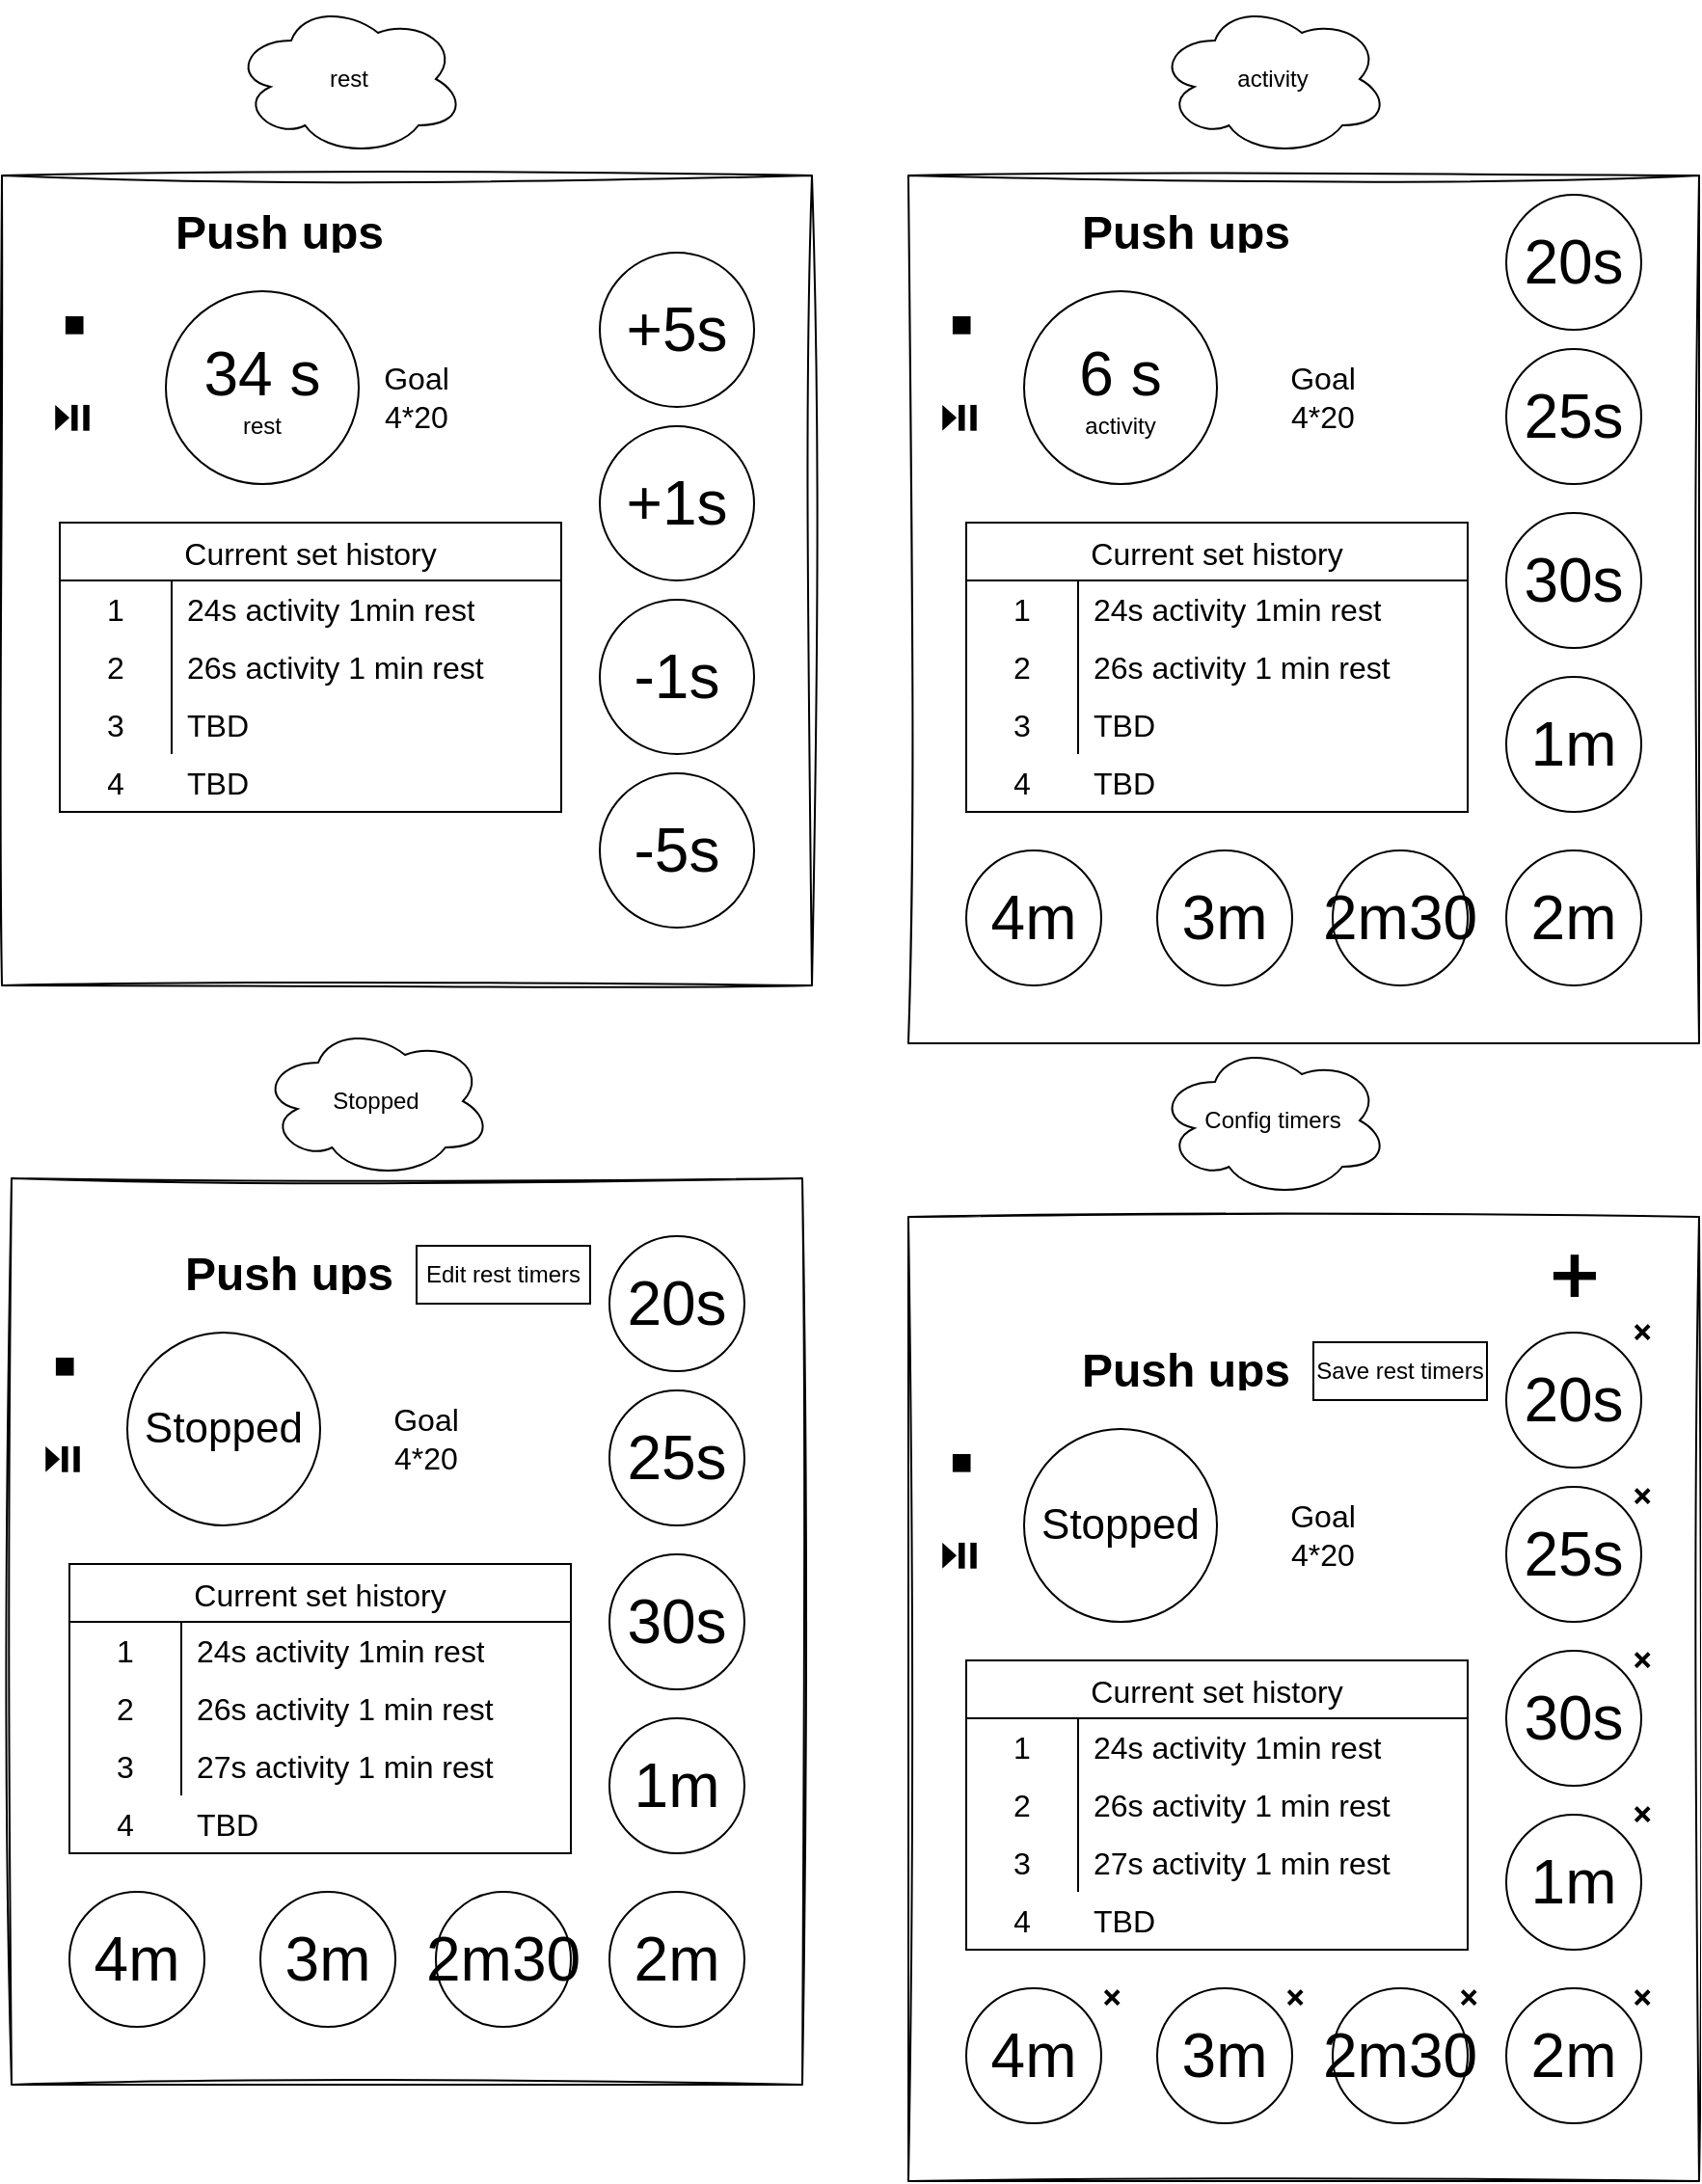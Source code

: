 <mxfile version="23.0.2" type="github">
  <diagram name="Page-1" id="wq49nhDa5_YjDVjvvV-n">
    <mxGraphModel dx="1242" dy="1938" grid="1" gridSize="10" guides="1" tooltips="1" connect="1" arrows="1" fold="1" page="1" pageScale="1" pageWidth="827" pageHeight="1169" math="0" shadow="0">
      <root>
        <mxCell id="0" />
        <mxCell id="1" parent="0" />
        <mxCell id="iMvvl42DYb7aPQo52aot-22" value="" style="rounded=0;whiteSpace=wrap;html=1;glass=0;shadow=0;sketch=1;curveFitting=1;jiggle=2;" parent="1" vertex="1">
          <mxGeometry x="10" y="30" width="420" height="420" as="geometry" />
        </mxCell>
        <mxCell id="iMvvl42DYb7aPQo52aot-1" value="&lt;font&gt;&lt;font size=&quot;6&quot;&gt;34 s&lt;/font&gt;&lt;br&gt;&lt;font style=&quot;font-size: 12px;&quot;&gt;rest&lt;/font&gt;&lt;br&gt;&lt;/font&gt;" style="ellipse;whiteSpace=wrap;html=1;aspect=fixed;" parent="1" vertex="1">
          <mxGeometry x="95" y="90" width="100" height="100" as="geometry" />
        </mxCell>
        <object label="Current set history" test="fdsfsdff" blblbl="fdsf" id="iMvvl42DYb7aPQo52aot-2">
          <mxCell style="shape=table;startSize=30;container=1;collapsible=0;childLayout=tableLayout;fixedRows=1;rowLines=0;fontStyle=0;strokeColor=default;fontSize=16;" parent="1" vertex="1">
            <mxGeometry x="40" y="210" width="260" height="150" as="geometry" />
          </mxCell>
        </object>
        <mxCell id="iMvvl42DYb7aPQo52aot-3" value="" style="shape=tableRow;horizontal=0;startSize=0;swimlaneHead=0;swimlaneBody=0;top=0;left=0;bottom=0;right=0;collapsible=0;dropTarget=0;fillColor=none;points=[[0,0.5],[1,0.5]];portConstraint=eastwest;strokeColor=inherit;fontSize=16;" parent="iMvvl42DYb7aPQo52aot-2" vertex="1">
          <mxGeometry y="30" width="260" height="30" as="geometry" />
        </mxCell>
        <mxCell id="iMvvl42DYb7aPQo52aot-4" value="1" style="shape=partialRectangle;html=1;whiteSpace=wrap;connectable=0;fillColor=none;top=0;left=0;bottom=0;right=0;overflow=hidden;pointerEvents=1;strokeColor=inherit;fontSize=16;" parent="iMvvl42DYb7aPQo52aot-3" vertex="1">
          <mxGeometry width="58" height="30" as="geometry">
            <mxRectangle width="58" height="30" as="alternateBounds" />
          </mxGeometry>
        </mxCell>
        <mxCell id="iMvvl42DYb7aPQo52aot-5" value="24s activity 1min rest" style="shape=partialRectangle;html=1;whiteSpace=wrap;connectable=0;fillColor=none;top=0;left=0;bottom=0;right=0;align=left;spacingLeft=6;overflow=hidden;strokeColor=inherit;fontSize=16;" parent="iMvvl42DYb7aPQo52aot-3" vertex="1">
          <mxGeometry x="58" width="202" height="30" as="geometry">
            <mxRectangle width="202" height="30" as="alternateBounds" />
          </mxGeometry>
        </mxCell>
        <mxCell id="iMvvl42DYb7aPQo52aot-6" value="" style="shape=tableRow;horizontal=0;startSize=0;swimlaneHead=0;swimlaneBody=0;top=0;left=0;bottom=0;right=0;collapsible=0;dropTarget=0;fillColor=none;points=[[0,0.5],[1,0.5]];portConstraint=eastwest;strokeColor=inherit;fontSize=16;" parent="iMvvl42DYb7aPQo52aot-2" vertex="1">
          <mxGeometry y="60" width="260" height="30" as="geometry" />
        </mxCell>
        <mxCell id="iMvvl42DYb7aPQo52aot-7" value="2" style="shape=partialRectangle;html=1;whiteSpace=wrap;connectable=0;fillColor=none;top=0;left=0;bottom=0;right=0;overflow=hidden;strokeColor=inherit;fontSize=16;" parent="iMvvl42DYb7aPQo52aot-6" vertex="1">
          <mxGeometry width="58" height="30" as="geometry">
            <mxRectangle width="58" height="30" as="alternateBounds" />
          </mxGeometry>
        </mxCell>
        <mxCell id="iMvvl42DYb7aPQo52aot-8" value="26s activity 1 min rest" style="shape=partialRectangle;html=1;whiteSpace=wrap;connectable=0;fillColor=none;top=0;left=0;bottom=0;right=0;align=left;spacingLeft=6;overflow=hidden;strokeColor=inherit;fontSize=16;" parent="iMvvl42DYb7aPQo52aot-6" vertex="1">
          <mxGeometry x="58" width="202" height="30" as="geometry">
            <mxRectangle width="202" height="30" as="alternateBounds" />
          </mxGeometry>
        </mxCell>
        <mxCell id="iMvvl42DYb7aPQo52aot-9" value="" style="shape=tableRow;horizontal=0;startSize=0;swimlaneHead=0;swimlaneBody=0;top=0;left=0;bottom=0;right=0;collapsible=0;dropTarget=0;fillColor=none;points=[[0,0.5],[1,0.5]];portConstraint=eastwest;strokeColor=inherit;fontSize=16;" parent="iMvvl42DYb7aPQo52aot-2" vertex="1">
          <mxGeometry y="90" width="260" height="30" as="geometry" />
        </mxCell>
        <mxCell id="iMvvl42DYb7aPQo52aot-10" value="3" style="shape=partialRectangle;html=1;whiteSpace=wrap;connectable=0;fillColor=none;top=0;left=0;bottom=0;right=0;overflow=hidden;strokeColor=inherit;fontSize=16;" parent="iMvvl42DYb7aPQo52aot-9" vertex="1">
          <mxGeometry width="58" height="30" as="geometry">
            <mxRectangle width="58" height="30" as="alternateBounds" />
          </mxGeometry>
        </mxCell>
        <mxCell id="iMvvl42DYb7aPQo52aot-11" value="TBD" style="shape=partialRectangle;html=1;whiteSpace=wrap;connectable=0;fillColor=none;top=0;left=0;bottom=0;right=0;align=left;spacingLeft=6;overflow=hidden;strokeColor=inherit;fontSize=16;" parent="iMvvl42DYb7aPQo52aot-9" vertex="1">
          <mxGeometry x="58" width="202" height="30" as="geometry">
            <mxRectangle width="202" height="30" as="alternateBounds" />
          </mxGeometry>
        </mxCell>
        <mxCell id="iMvvl42DYb7aPQo52aot-12" value="&lt;h1&gt;Push ups&lt;/h1&gt;" style="text;html=1;strokeColor=none;fillColor=none;spacing=5;spacingTop=-20;whiteSpace=wrap;overflow=hidden;rounded=0;" parent="1" vertex="1">
          <mxGeometry x="95" y="40" width="130" height="30" as="geometry" />
        </mxCell>
        <mxCell id="iMvvl42DYb7aPQo52aot-13" value="Goal&lt;br style=&quot;font-size: 16px;&quot;&gt;4*20" style="text;html=1;strokeColor=none;fillColor=none;align=center;verticalAlign=middle;whiteSpace=wrap;rounded=0;fontSize=16;" parent="1" vertex="1">
          <mxGeometry x="180" y="120" width="90" height="50" as="geometry" />
        </mxCell>
        <mxCell id="iMvvl42DYb7aPQo52aot-14" value="4" style="shape=partialRectangle;html=1;whiteSpace=wrap;connectable=0;fillColor=none;top=0;left=0;bottom=0;right=0;overflow=hidden;strokeColor=inherit;fontSize=16;" parent="1" vertex="1">
          <mxGeometry x="40" y="330" width="58" height="30" as="geometry">
            <mxRectangle width="58" height="30" as="alternateBounds" />
          </mxGeometry>
        </mxCell>
        <mxCell id="iMvvl42DYb7aPQo52aot-15" value="TBD" style="shape=partialRectangle;html=1;whiteSpace=wrap;connectable=0;fillColor=none;top=0;left=0;bottom=0;right=0;align=left;spacingLeft=6;overflow=hidden;strokeColor=inherit;fontSize=16;" parent="1" vertex="1">
          <mxGeometry x="98" y="330" width="202" height="30" as="geometry">
            <mxRectangle width="202" height="30" as="alternateBounds" />
          </mxGeometry>
        </mxCell>
        <mxCell id="iMvvl42DYb7aPQo52aot-16" value="+1s" style="ellipse;whiteSpace=wrap;html=1;aspect=fixed;fontSize=32;" parent="1" vertex="1">
          <mxGeometry x="320" y="160" width="80" height="80" as="geometry" />
        </mxCell>
        <mxCell id="iMvvl42DYb7aPQo52aot-17" value="-1s" style="ellipse;whiteSpace=wrap;html=1;aspect=fixed;fontSize=32;" parent="1" vertex="1">
          <mxGeometry x="320" y="250" width="80" height="80" as="geometry" />
        </mxCell>
        <mxCell id="iMvvl42DYb7aPQo52aot-18" value="-5s" style="ellipse;whiteSpace=wrap;html=1;aspect=fixed;fontSize=32;" parent="1" vertex="1">
          <mxGeometry x="320" y="340" width="80" height="80" as="geometry" />
        </mxCell>
        <mxCell id="iMvvl42DYb7aPQo52aot-19" value="+5s" style="ellipse;whiteSpace=wrap;html=1;aspect=fixed;fontSize=32;" parent="1" vertex="1">
          <mxGeometry x="320" y="70" width="80" height="80" as="geometry" />
        </mxCell>
        <mxCell id="iMvvl42DYb7aPQo52aot-23" value="" style="rounded=0;whiteSpace=wrap;html=1;glass=0;shadow=0;sketch=1;curveFitting=1;jiggle=2;" parent="1" vertex="1">
          <mxGeometry x="480" y="30" width="410" height="450" as="geometry" />
        </mxCell>
        <mxCell id="iMvvl42DYb7aPQo52aot-24" value="&lt;font&gt;&lt;font size=&quot;6&quot;&gt;6 s&lt;/font&gt;&lt;br&gt;&lt;font style=&quot;font-size: 12px;&quot;&gt;activity&lt;/font&gt;&lt;br&gt;&lt;/font&gt;" style="ellipse;whiteSpace=wrap;html=1;aspect=fixed;" parent="1" vertex="1">
          <mxGeometry x="540" y="90" width="100" height="100" as="geometry" />
        </mxCell>
        <object label="Current set history" test="fdsfsdff" blblbl="fdsf" id="iMvvl42DYb7aPQo52aot-25">
          <mxCell style="shape=table;startSize=30;container=1;collapsible=0;childLayout=tableLayout;fixedRows=1;rowLines=0;fontStyle=0;strokeColor=default;fontSize=16;" parent="1" vertex="1">
            <mxGeometry x="510" y="210" width="260" height="150" as="geometry" />
          </mxCell>
        </object>
        <mxCell id="iMvvl42DYb7aPQo52aot-26" value="" style="shape=tableRow;horizontal=0;startSize=0;swimlaneHead=0;swimlaneBody=0;top=0;left=0;bottom=0;right=0;collapsible=0;dropTarget=0;fillColor=none;points=[[0,0.5],[1,0.5]];portConstraint=eastwest;strokeColor=inherit;fontSize=16;" parent="iMvvl42DYb7aPQo52aot-25" vertex="1">
          <mxGeometry y="30" width="260" height="30" as="geometry" />
        </mxCell>
        <mxCell id="iMvvl42DYb7aPQo52aot-27" value="1" style="shape=partialRectangle;html=1;whiteSpace=wrap;connectable=0;fillColor=none;top=0;left=0;bottom=0;right=0;overflow=hidden;pointerEvents=1;strokeColor=inherit;fontSize=16;" parent="iMvvl42DYb7aPQo52aot-26" vertex="1">
          <mxGeometry width="58" height="30" as="geometry">
            <mxRectangle width="58" height="30" as="alternateBounds" />
          </mxGeometry>
        </mxCell>
        <mxCell id="iMvvl42DYb7aPQo52aot-28" value="24s activity 1min rest" style="shape=partialRectangle;html=1;whiteSpace=wrap;connectable=0;fillColor=none;top=0;left=0;bottom=0;right=0;align=left;spacingLeft=6;overflow=hidden;strokeColor=inherit;fontSize=16;" parent="iMvvl42DYb7aPQo52aot-26" vertex="1">
          <mxGeometry x="58" width="202" height="30" as="geometry">
            <mxRectangle width="202" height="30" as="alternateBounds" />
          </mxGeometry>
        </mxCell>
        <mxCell id="iMvvl42DYb7aPQo52aot-29" value="" style="shape=tableRow;horizontal=0;startSize=0;swimlaneHead=0;swimlaneBody=0;top=0;left=0;bottom=0;right=0;collapsible=0;dropTarget=0;fillColor=none;points=[[0,0.5],[1,0.5]];portConstraint=eastwest;strokeColor=inherit;fontSize=16;" parent="iMvvl42DYb7aPQo52aot-25" vertex="1">
          <mxGeometry y="60" width="260" height="30" as="geometry" />
        </mxCell>
        <mxCell id="iMvvl42DYb7aPQo52aot-30" value="2" style="shape=partialRectangle;html=1;whiteSpace=wrap;connectable=0;fillColor=none;top=0;left=0;bottom=0;right=0;overflow=hidden;strokeColor=inherit;fontSize=16;" parent="iMvvl42DYb7aPQo52aot-29" vertex="1">
          <mxGeometry width="58" height="30" as="geometry">
            <mxRectangle width="58" height="30" as="alternateBounds" />
          </mxGeometry>
        </mxCell>
        <mxCell id="iMvvl42DYb7aPQo52aot-31" value="26s activity 1 min rest" style="shape=partialRectangle;html=1;whiteSpace=wrap;connectable=0;fillColor=none;top=0;left=0;bottom=0;right=0;align=left;spacingLeft=6;overflow=hidden;strokeColor=inherit;fontSize=16;" parent="iMvvl42DYb7aPQo52aot-29" vertex="1">
          <mxGeometry x="58" width="202" height="30" as="geometry">
            <mxRectangle width="202" height="30" as="alternateBounds" />
          </mxGeometry>
        </mxCell>
        <mxCell id="iMvvl42DYb7aPQo52aot-32" value="" style="shape=tableRow;horizontal=0;startSize=0;swimlaneHead=0;swimlaneBody=0;top=0;left=0;bottom=0;right=0;collapsible=0;dropTarget=0;fillColor=none;points=[[0,0.5],[1,0.5]];portConstraint=eastwest;strokeColor=inherit;fontSize=16;" parent="iMvvl42DYb7aPQo52aot-25" vertex="1">
          <mxGeometry y="90" width="260" height="30" as="geometry" />
        </mxCell>
        <mxCell id="iMvvl42DYb7aPQo52aot-33" value="3" style="shape=partialRectangle;html=1;whiteSpace=wrap;connectable=0;fillColor=none;top=0;left=0;bottom=0;right=0;overflow=hidden;strokeColor=inherit;fontSize=16;" parent="iMvvl42DYb7aPQo52aot-32" vertex="1">
          <mxGeometry width="58" height="30" as="geometry">
            <mxRectangle width="58" height="30" as="alternateBounds" />
          </mxGeometry>
        </mxCell>
        <mxCell id="iMvvl42DYb7aPQo52aot-34" value="TBD" style="shape=partialRectangle;html=1;whiteSpace=wrap;connectable=0;fillColor=none;top=0;left=0;bottom=0;right=0;align=left;spacingLeft=6;overflow=hidden;strokeColor=inherit;fontSize=16;" parent="iMvvl42DYb7aPQo52aot-32" vertex="1">
          <mxGeometry x="58" width="202" height="30" as="geometry">
            <mxRectangle width="202" height="30" as="alternateBounds" />
          </mxGeometry>
        </mxCell>
        <mxCell id="iMvvl42DYb7aPQo52aot-35" value="&lt;h1&gt;Push ups&lt;/h1&gt;" style="text;html=1;strokeColor=none;fillColor=none;spacing=5;spacingTop=-20;whiteSpace=wrap;overflow=hidden;rounded=0;" parent="1" vertex="1">
          <mxGeometry x="565" y="40" width="130" height="30" as="geometry" />
        </mxCell>
        <mxCell id="iMvvl42DYb7aPQo52aot-36" value="Goal&lt;br style=&quot;font-size: 16px;&quot;&gt;4*20" style="text;html=1;strokeColor=none;fillColor=none;align=center;verticalAlign=middle;whiteSpace=wrap;rounded=0;fontSize=16;" parent="1" vertex="1">
          <mxGeometry x="650" y="120" width="90" height="50" as="geometry" />
        </mxCell>
        <mxCell id="iMvvl42DYb7aPQo52aot-37" value="4" style="shape=partialRectangle;html=1;whiteSpace=wrap;connectable=0;fillColor=none;top=0;left=0;bottom=0;right=0;overflow=hidden;strokeColor=inherit;fontSize=16;" parent="1" vertex="1">
          <mxGeometry x="510" y="330" width="58" height="30" as="geometry">
            <mxRectangle width="58" height="30" as="alternateBounds" />
          </mxGeometry>
        </mxCell>
        <mxCell id="iMvvl42DYb7aPQo52aot-38" value="TBD" style="shape=partialRectangle;html=1;whiteSpace=wrap;connectable=0;fillColor=none;top=0;left=0;bottom=0;right=0;align=left;spacingLeft=6;overflow=hidden;strokeColor=inherit;fontSize=16;" parent="1" vertex="1">
          <mxGeometry x="568" y="330" width="202" height="30" as="geometry">
            <mxRectangle width="202" height="30" as="alternateBounds" />
          </mxGeometry>
        </mxCell>
        <mxCell id="iMvvl42DYb7aPQo52aot-39" value="20s" style="ellipse;whiteSpace=wrap;html=1;aspect=fixed;fontSize=32;" parent="1" vertex="1">
          <mxGeometry x="790" y="40" width="70" height="70" as="geometry" />
        </mxCell>
        <mxCell id="iMvvl42DYb7aPQo52aot-40" value="25s" style="ellipse;whiteSpace=wrap;html=1;aspect=fixed;fontSize=32;" parent="1" vertex="1">
          <mxGeometry x="790" y="120" width="70" height="70" as="geometry" />
        </mxCell>
        <mxCell id="iMvvl42DYb7aPQo52aot-41" value="1m" style="ellipse;whiteSpace=wrap;html=1;aspect=fixed;fontSize=32;" parent="1" vertex="1">
          <mxGeometry x="790" y="290" width="70" height="70" as="geometry" />
        </mxCell>
        <mxCell id="iMvvl42DYb7aPQo52aot-42" value="2m30" style="ellipse;whiteSpace=wrap;html=1;aspect=fixed;fontSize=32;" parent="1" vertex="1">
          <mxGeometry x="700" y="380" width="70" height="70" as="geometry" />
        </mxCell>
        <mxCell id="iMvvl42DYb7aPQo52aot-43" value="rest" style="ellipse;shape=cloud;whiteSpace=wrap;html=1;" parent="1" vertex="1">
          <mxGeometry x="130" y="-60" width="120" height="80" as="geometry" />
        </mxCell>
        <mxCell id="iMvvl42DYb7aPQo52aot-44" value="activity" style="ellipse;shape=cloud;whiteSpace=wrap;html=1;" parent="1" vertex="1">
          <mxGeometry x="609" y="-60" width="120" height="80" as="geometry" />
        </mxCell>
        <mxCell id="iMvvl42DYb7aPQo52aot-45" value="2m" style="ellipse;whiteSpace=wrap;html=1;aspect=fixed;fontSize=32;" parent="1" vertex="1">
          <mxGeometry x="790" y="380" width="70" height="70" as="geometry" />
        </mxCell>
        <mxCell id="iMvvl42DYb7aPQo52aot-46" value="3m" style="ellipse;whiteSpace=wrap;html=1;aspect=fixed;fontSize=32;" parent="1" vertex="1">
          <mxGeometry x="609" y="380" width="70" height="70" as="geometry" />
        </mxCell>
        <mxCell id="iMvvl42DYb7aPQo52aot-47" value="30s" style="ellipse;whiteSpace=wrap;html=1;aspect=fixed;fontSize=32;" parent="1" vertex="1">
          <mxGeometry x="790" y="205" width="70" height="70" as="geometry" />
        </mxCell>
        <mxCell id="iMvvl42DYb7aPQo52aot-48" value="4m" style="ellipse;whiteSpace=wrap;html=1;aspect=fixed;fontSize=32;" parent="1" vertex="1">
          <mxGeometry x="510" y="380" width="70" height="70" as="geometry" />
        </mxCell>
        <mxCell id="iMvvl42DYb7aPQo52aot-53" value="⬛️" style="whiteSpace=wrap;html=1;aspect=fixed;strokeColor=none;" parent="1" vertex="1">
          <mxGeometry x="30" y="90" width="35" height="35" as="geometry" />
        </mxCell>
        <mxCell id="iMvvl42DYb7aPQo52aot-54" value="⏯️" style="whiteSpace=wrap;html=1;aspect=fixed;fontSize=25;strokeColor=none;" parent="1" vertex="1">
          <mxGeometry x="30" y="137.5" width="32.5" height="32.5" as="geometry" />
        </mxCell>
        <mxCell id="iMvvl42DYb7aPQo52aot-55" value="⬛️" style="whiteSpace=wrap;html=1;aspect=fixed;strokeColor=none;" parent="1" vertex="1">
          <mxGeometry x="490" y="90" width="35" height="35" as="geometry" />
        </mxCell>
        <mxCell id="iMvvl42DYb7aPQo52aot-56" value="⏯️" style="whiteSpace=wrap;html=1;aspect=fixed;fontSize=25;strokeColor=none;" parent="1" vertex="1">
          <mxGeometry x="490" y="137.5" width="32.5" height="32.5" as="geometry" />
        </mxCell>
        <mxCell id="iMvvl42DYb7aPQo52aot-57" value="" style="rounded=0;whiteSpace=wrap;html=1;glass=0;shadow=0;sketch=1;curveFitting=1;jiggle=2;" parent="1" vertex="1">
          <mxGeometry x="15" y="550" width="410" height="470" as="geometry" />
        </mxCell>
        <mxCell id="iMvvl42DYb7aPQo52aot-58" value="&lt;font&gt;&lt;font style=&quot;font-size: 22px;&quot;&gt;Stopped&lt;/font&gt;&lt;br&gt;&lt;/font&gt;" style="ellipse;whiteSpace=wrap;html=1;aspect=fixed;" parent="1" vertex="1">
          <mxGeometry x="75" y="630" width="100" height="100" as="geometry" />
        </mxCell>
        <object label="Current set history" test="fdsfsdff" blblbl="fdsf" id="iMvvl42DYb7aPQo52aot-59">
          <mxCell style="shape=table;startSize=30;container=1;collapsible=0;childLayout=tableLayout;fixedRows=1;rowLines=0;fontStyle=0;strokeColor=default;fontSize=16;" parent="1" vertex="1">
            <mxGeometry x="45" y="750" width="260" height="150" as="geometry" />
          </mxCell>
        </object>
        <mxCell id="iMvvl42DYb7aPQo52aot-60" value="" style="shape=tableRow;horizontal=0;startSize=0;swimlaneHead=0;swimlaneBody=0;top=0;left=0;bottom=0;right=0;collapsible=0;dropTarget=0;fillColor=none;points=[[0,0.5],[1,0.5]];portConstraint=eastwest;strokeColor=inherit;fontSize=16;" parent="iMvvl42DYb7aPQo52aot-59" vertex="1">
          <mxGeometry y="30" width="260" height="30" as="geometry" />
        </mxCell>
        <mxCell id="iMvvl42DYb7aPQo52aot-61" value="1" style="shape=partialRectangle;html=1;whiteSpace=wrap;connectable=0;fillColor=none;top=0;left=0;bottom=0;right=0;overflow=hidden;pointerEvents=1;strokeColor=inherit;fontSize=16;" parent="iMvvl42DYb7aPQo52aot-60" vertex="1">
          <mxGeometry width="58" height="30" as="geometry">
            <mxRectangle width="58" height="30" as="alternateBounds" />
          </mxGeometry>
        </mxCell>
        <mxCell id="iMvvl42DYb7aPQo52aot-62" value="24s activity 1min rest" style="shape=partialRectangle;html=1;whiteSpace=wrap;connectable=0;fillColor=none;top=0;left=0;bottom=0;right=0;align=left;spacingLeft=6;overflow=hidden;strokeColor=inherit;fontSize=16;" parent="iMvvl42DYb7aPQo52aot-60" vertex="1">
          <mxGeometry x="58" width="202" height="30" as="geometry">
            <mxRectangle width="202" height="30" as="alternateBounds" />
          </mxGeometry>
        </mxCell>
        <mxCell id="iMvvl42DYb7aPQo52aot-63" value="" style="shape=tableRow;horizontal=0;startSize=0;swimlaneHead=0;swimlaneBody=0;top=0;left=0;bottom=0;right=0;collapsible=0;dropTarget=0;fillColor=none;points=[[0,0.5],[1,0.5]];portConstraint=eastwest;strokeColor=inherit;fontSize=16;" parent="iMvvl42DYb7aPQo52aot-59" vertex="1">
          <mxGeometry y="60" width="260" height="30" as="geometry" />
        </mxCell>
        <mxCell id="iMvvl42DYb7aPQo52aot-64" value="2" style="shape=partialRectangle;html=1;whiteSpace=wrap;connectable=0;fillColor=none;top=0;left=0;bottom=0;right=0;overflow=hidden;strokeColor=inherit;fontSize=16;" parent="iMvvl42DYb7aPQo52aot-63" vertex="1">
          <mxGeometry width="58" height="30" as="geometry">
            <mxRectangle width="58" height="30" as="alternateBounds" />
          </mxGeometry>
        </mxCell>
        <mxCell id="iMvvl42DYb7aPQo52aot-65" value="26s activity 1 min rest" style="shape=partialRectangle;html=1;whiteSpace=wrap;connectable=0;fillColor=none;top=0;left=0;bottom=0;right=0;align=left;spacingLeft=6;overflow=hidden;strokeColor=inherit;fontSize=16;" parent="iMvvl42DYb7aPQo52aot-63" vertex="1">
          <mxGeometry x="58" width="202" height="30" as="geometry">
            <mxRectangle width="202" height="30" as="alternateBounds" />
          </mxGeometry>
        </mxCell>
        <mxCell id="iMvvl42DYb7aPQo52aot-66" value="" style="shape=tableRow;horizontal=0;startSize=0;swimlaneHead=0;swimlaneBody=0;top=0;left=0;bottom=0;right=0;collapsible=0;dropTarget=0;fillColor=none;points=[[0,0.5],[1,0.5]];portConstraint=eastwest;strokeColor=inherit;fontSize=16;" parent="iMvvl42DYb7aPQo52aot-59" vertex="1">
          <mxGeometry y="90" width="260" height="30" as="geometry" />
        </mxCell>
        <mxCell id="iMvvl42DYb7aPQo52aot-67" value="3" style="shape=partialRectangle;html=1;whiteSpace=wrap;connectable=0;fillColor=none;top=0;left=0;bottom=0;right=0;overflow=hidden;strokeColor=inherit;fontSize=16;" parent="iMvvl42DYb7aPQo52aot-66" vertex="1">
          <mxGeometry width="58" height="30" as="geometry">
            <mxRectangle width="58" height="30" as="alternateBounds" />
          </mxGeometry>
        </mxCell>
        <mxCell id="iMvvl42DYb7aPQo52aot-68" value="27s activity 1 min rest" style="shape=partialRectangle;html=1;whiteSpace=wrap;connectable=0;fillColor=none;top=0;left=0;bottom=0;right=0;align=left;spacingLeft=6;overflow=hidden;strokeColor=inherit;fontSize=16;" parent="iMvvl42DYb7aPQo52aot-66" vertex="1">
          <mxGeometry x="58" width="202" height="30" as="geometry">
            <mxRectangle width="202" height="30" as="alternateBounds" />
          </mxGeometry>
        </mxCell>
        <mxCell id="iMvvl42DYb7aPQo52aot-69" value="&lt;h1&gt;Push ups&lt;/h1&gt;" style="text;html=1;strokeColor=none;fillColor=none;spacing=5;spacingTop=-20;whiteSpace=wrap;overflow=hidden;rounded=0;" parent="1" vertex="1">
          <mxGeometry x="100" y="580" width="130" height="30" as="geometry" />
        </mxCell>
        <mxCell id="iMvvl42DYb7aPQo52aot-70" value="Goal&lt;br style=&quot;font-size: 16px;&quot;&gt;4*20" style="text;html=1;strokeColor=none;fillColor=none;align=center;verticalAlign=middle;whiteSpace=wrap;rounded=0;fontSize=16;" parent="1" vertex="1">
          <mxGeometry x="185" y="660" width="90" height="50" as="geometry" />
        </mxCell>
        <mxCell id="iMvvl42DYb7aPQo52aot-71" value="4" style="shape=partialRectangle;html=1;whiteSpace=wrap;connectable=0;fillColor=none;top=0;left=0;bottom=0;right=0;overflow=hidden;strokeColor=inherit;fontSize=16;" parent="1" vertex="1">
          <mxGeometry x="45" y="870" width="58" height="30" as="geometry">
            <mxRectangle width="58" height="30" as="alternateBounds" />
          </mxGeometry>
        </mxCell>
        <mxCell id="iMvvl42DYb7aPQo52aot-72" value="TBD" style="shape=partialRectangle;html=1;whiteSpace=wrap;connectable=0;fillColor=none;top=0;left=0;bottom=0;right=0;align=left;spacingLeft=6;overflow=hidden;strokeColor=inherit;fontSize=16;" parent="1" vertex="1">
          <mxGeometry x="103" y="870" width="202" height="30" as="geometry">
            <mxRectangle width="202" height="30" as="alternateBounds" />
          </mxGeometry>
        </mxCell>
        <mxCell id="iMvvl42DYb7aPQo52aot-73" value="20s" style="ellipse;whiteSpace=wrap;html=1;aspect=fixed;fontSize=32;" parent="1" vertex="1">
          <mxGeometry x="325" y="580" width="70" height="70" as="geometry" />
        </mxCell>
        <mxCell id="iMvvl42DYb7aPQo52aot-74" value="25s" style="ellipse;whiteSpace=wrap;html=1;aspect=fixed;fontSize=32;" parent="1" vertex="1">
          <mxGeometry x="325" y="660" width="70" height="70" as="geometry" />
        </mxCell>
        <mxCell id="iMvvl42DYb7aPQo52aot-75" value="1m" style="ellipse;whiteSpace=wrap;html=1;aspect=fixed;fontSize=32;" parent="1" vertex="1">
          <mxGeometry x="325" y="830" width="70" height="70" as="geometry" />
        </mxCell>
        <mxCell id="iMvvl42DYb7aPQo52aot-76" value="2m30" style="ellipse;whiteSpace=wrap;html=1;aspect=fixed;fontSize=32;" parent="1" vertex="1">
          <mxGeometry x="235" y="920" width="70" height="70" as="geometry" />
        </mxCell>
        <mxCell id="iMvvl42DYb7aPQo52aot-77" value="Stopped" style="ellipse;shape=cloud;whiteSpace=wrap;html=1;" parent="1" vertex="1">
          <mxGeometry x="144" y="470" width="120" height="80" as="geometry" />
        </mxCell>
        <mxCell id="iMvvl42DYb7aPQo52aot-78" value="2m" style="ellipse;whiteSpace=wrap;html=1;aspect=fixed;fontSize=32;" parent="1" vertex="1">
          <mxGeometry x="325" y="920" width="70" height="70" as="geometry" />
        </mxCell>
        <mxCell id="iMvvl42DYb7aPQo52aot-79" value="3m" style="ellipse;whiteSpace=wrap;html=1;aspect=fixed;fontSize=32;" parent="1" vertex="1">
          <mxGeometry x="144" y="920" width="70" height="70" as="geometry" />
        </mxCell>
        <mxCell id="iMvvl42DYb7aPQo52aot-80" value="30s" style="ellipse;whiteSpace=wrap;html=1;aspect=fixed;fontSize=32;" parent="1" vertex="1">
          <mxGeometry x="325" y="745" width="70" height="70" as="geometry" />
        </mxCell>
        <mxCell id="iMvvl42DYb7aPQo52aot-81" value="4m" style="ellipse;whiteSpace=wrap;html=1;aspect=fixed;fontSize=32;" parent="1" vertex="1">
          <mxGeometry x="45" y="920" width="70" height="70" as="geometry" />
        </mxCell>
        <mxCell id="iMvvl42DYb7aPQo52aot-82" value="⬛️" style="whiteSpace=wrap;html=1;aspect=fixed;strokeColor=none;" parent="1" vertex="1">
          <mxGeometry x="25" y="630" width="35" height="35" as="geometry" />
        </mxCell>
        <mxCell id="iMvvl42DYb7aPQo52aot-83" value="⏯️" style="whiteSpace=wrap;html=1;aspect=fixed;fontSize=25;strokeColor=none;" parent="1" vertex="1">
          <mxGeometry x="25" y="677.5" width="32.5" height="32.5" as="geometry" />
        </mxCell>
        <mxCell id="iMvvl42DYb7aPQo52aot-52" value="Edit rest timers" style="rounded=0;whiteSpace=wrap;html=1;" parent="1" vertex="1">
          <mxGeometry x="225" y="585" width="90" height="30" as="geometry" />
        </mxCell>
        <mxCell id="iMvvl42DYb7aPQo52aot-85" value="" style="rounded=0;whiteSpace=wrap;html=1;glass=0;shadow=0;sketch=1;curveFitting=1;jiggle=2;" parent="1" vertex="1">
          <mxGeometry x="480" y="570" width="410" height="500" as="geometry" />
        </mxCell>
        <mxCell id="iMvvl42DYb7aPQo52aot-86" value="&lt;font&gt;&lt;font style=&quot;font-size: 22px;&quot;&gt;Stopped&lt;/font&gt;&lt;br&gt;&lt;/font&gt;" style="ellipse;whiteSpace=wrap;html=1;aspect=fixed;" parent="1" vertex="1">
          <mxGeometry x="540" y="680" width="100" height="100" as="geometry" />
        </mxCell>
        <object label="Current set history" test="fdsfsdff" blblbl="fdsf" id="iMvvl42DYb7aPQo52aot-87">
          <mxCell style="shape=table;startSize=30;container=1;collapsible=0;childLayout=tableLayout;fixedRows=1;rowLines=0;fontStyle=0;strokeColor=default;fontSize=16;" parent="1" vertex="1">
            <mxGeometry x="510" y="800" width="260" height="150" as="geometry" />
          </mxCell>
        </object>
        <mxCell id="iMvvl42DYb7aPQo52aot-88" value="" style="shape=tableRow;horizontal=0;startSize=0;swimlaneHead=0;swimlaneBody=0;top=0;left=0;bottom=0;right=0;collapsible=0;dropTarget=0;fillColor=none;points=[[0,0.5],[1,0.5]];portConstraint=eastwest;strokeColor=inherit;fontSize=16;" parent="iMvvl42DYb7aPQo52aot-87" vertex="1">
          <mxGeometry y="30" width="260" height="30" as="geometry" />
        </mxCell>
        <mxCell id="iMvvl42DYb7aPQo52aot-89" value="1" style="shape=partialRectangle;html=1;whiteSpace=wrap;connectable=0;fillColor=none;top=0;left=0;bottom=0;right=0;overflow=hidden;pointerEvents=1;strokeColor=inherit;fontSize=16;" parent="iMvvl42DYb7aPQo52aot-88" vertex="1">
          <mxGeometry width="58" height="30" as="geometry">
            <mxRectangle width="58" height="30" as="alternateBounds" />
          </mxGeometry>
        </mxCell>
        <mxCell id="iMvvl42DYb7aPQo52aot-90" value="24s activity 1min rest" style="shape=partialRectangle;html=1;whiteSpace=wrap;connectable=0;fillColor=none;top=0;left=0;bottom=0;right=0;align=left;spacingLeft=6;overflow=hidden;strokeColor=inherit;fontSize=16;" parent="iMvvl42DYb7aPQo52aot-88" vertex="1">
          <mxGeometry x="58" width="202" height="30" as="geometry">
            <mxRectangle width="202" height="30" as="alternateBounds" />
          </mxGeometry>
        </mxCell>
        <mxCell id="iMvvl42DYb7aPQo52aot-91" value="" style="shape=tableRow;horizontal=0;startSize=0;swimlaneHead=0;swimlaneBody=0;top=0;left=0;bottom=0;right=0;collapsible=0;dropTarget=0;fillColor=none;points=[[0,0.5],[1,0.5]];portConstraint=eastwest;strokeColor=inherit;fontSize=16;" parent="iMvvl42DYb7aPQo52aot-87" vertex="1">
          <mxGeometry y="60" width="260" height="30" as="geometry" />
        </mxCell>
        <mxCell id="iMvvl42DYb7aPQo52aot-92" value="2" style="shape=partialRectangle;html=1;whiteSpace=wrap;connectable=0;fillColor=none;top=0;left=0;bottom=0;right=0;overflow=hidden;strokeColor=inherit;fontSize=16;" parent="iMvvl42DYb7aPQo52aot-91" vertex="1">
          <mxGeometry width="58" height="30" as="geometry">
            <mxRectangle width="58" height="30" as="alternateBounds" />
          </mxGeometry>
        </mxCell>
        <mxCell id="iMvvl42DYb7aPQo52aot-93" value="26s activity 1 min rest" style="shape=partialRectangle;html=1;whiteSpace=wrap;connectable=0;fillColor=none;top=0;left=0;bottom=0;right=0;align=left;spacingLeft=6;overflow=hidden;strokeColor=inherit;fontSize=16;" parent="iMvvl42DYb7aPQo52aot-91" vertex="1">
          <mxGeometry x="58" width="202" height="30" as="geometry">
            <mxRectangle width="202" height="30" as="alternateBounds" />
          </mxGeometry>
        </mxCell>
        <mxCell id="iMvvl42DYb7aPQo52aot-94" value="" style="shape=tableRow;horizontal=0;startSize=0;swimlaneHead=0;swimlaneBody=0;top=0;left=0;bottom=0;right=0;collapsible=0;dropTarget=0;fillColor=none;points=[[0,0.5],[1,0.5]];portConstraint=eastwest;strokeColor=inherit;fontSize=16;" parent="iMvvl42DYb7aPQo52aot-87" vertex="1">
          <mxGeometry y="90" width="260" height="30" as="geometry" />
        </mxCell>
        <mxCell id="iMvvl42DYb7aPQo52aot-95" value="3" style="shape=partialRectangle;html=1;whiteSpace=wrap;connectable=0;fillColor=none;top=0;left=0;bottom=0;right=0;overflow=hidden;strokeColor=inherit;fontSize=16;" parent="iMvvl42DYb7aPQo52aot-94" vertex="1">
          <mxGeometry width="58" height="30" as="geometry">
            <mxRectangle width="58" height="30" as="alternateBounds" />
          </mxGeometry>
        </mxCell>
        <mxCell id="iMvvl42DYb7aPQo52aot-96" value="27s activity 1 min rest" style="shape=partialRectangle;html=1;whiteSpace=wrap;connectable=0;fillColor=none;top=0;left=0;bottom=0;right=0;align=left;spacingLeft=6;overflow=hidden;strokeColor=inherit;fontSize=16;" parent="iMvvl42DYb7aPQo52aot-94" vertex="1">
          <mxGeometry x="58" width="202" height="30" as="geometry">
            <mxRectangle width="202" height="30" as="alternateBounds" />
          </mxGeometry>
        </mxCell>
        <mxCell id="iMvvl42DYb7aPQo52aot-97" value="&lt;h1&gt;Push ups&lt;/h1&gt;" style="text;html=1;strokeColor=none;fillColor=none;spacing=5;spacingTop=-20;whiteSpace=wrap;overflow=hidden;rounded=0;" parent="1" vertex="1">
          <mxGeometry x="565" y="630" width="130" height="30" as="geometry" />
        </mxCell>
        <mxCell id="iMvvl42DYb7aPQo52aot-98" value="Goal&lt;br style=&quot;font-size: 16px;&quot;&gt;4*20" style="text;html=1;strokeColor=none;fillColor=none;align=center;verticalAlign=middle;whiteSpace=wrap;rounded=0;fontSize=16;" parent="1" vertex="1">
          <mxGeometry x="650" y="710" width="90" height="50" as="geometry" />
        </mxCell>
        <mxCell id="iMvvl42DYb7aPQo52aot-99" value="4" style="shape=partialRectangle;html=1;whiteSpace=wrap;connectable=0;fillColor=none;top=0;left=0;bottom=0;right=0;overflow=hidden;strokeColor=inherit;fontSize=16;" parent="1" vertex="1">
          <mxGeometry x="510" y="920" width="58" height="30" as="geometry">
            <mxRectangle width="58" height="30" as="alternateBounds" />
          </mxGeometry>
        </mxCell>
        <mxCell id="iMvvl42DYb7aPQo52aot-100" value="TBD" style="shape=partialRectangle;html=1;whiteSpace=wrap;connectable=0;fillColor=none;top=0;left=0;bottom=0;right=0;align=left;spacingLeft=6;overflow=hidden;strokeColor=inherit;fontSize=16;" parent="1" vertex="1">
          <mxGeometry x="568" y="920" width="202" height="30" as="geometry">
            <mxRectangle width="202" height="30" as="alternateBounds" />
          </mxGeometry>
        </mxCell>
        <mxCell id="iMvvl42DYb7aPQo52aot-101" value="20s" style="ellipse;whiteSpace=wrap;html=1;aspect=fixed;fontSize=32;" parent="1" vertex="1">
          <mxGeometry x="790" y="630" width="70" height="70" as="geometry" />
        </mxCell>
        <mxCell id="iMvvl42DYb7aPQo52aot-102" value="25s" style="ellipse;whiteSpace=wrap;html=1;aspect=fixed;fontSize=32;" parent="1" vertex="1">
          <mxGeometry x="790" y="710" width="70" height="70" as="geometry" />
        </mxCell>
        <mxCell id="iMvvl42DYb7aPQo52aot-103" value="1m" style="ellipse;whiteSpace=wrap;html=1;aspect=fixed;fontSize=32;" parent="1" vertex="1">
          <mxGeometry x="790" y="880" width="70" height="70" as="geometry" />
        </mxCell>
        <mxCell id="iMvvl42DYb7aPQo52aot-104" value="2m30" style="ellipse;whiteSpace=wrap;html=1;aspect=fixed;fontSize=32;" parent="1" vertex="1">
          <mxGeometry x="700" y="970" width="70" height="70" as="geometry" />
        </mxCell>
        <mxCell id="iMvvl42DYb7aPQo52aot-105" value="Config timers" style="ellipse;shape=cloud;whiteSpace=wrap;html=1;" parent="1" vertex="1">
          <mxGeometry x="609" y="480" width="120" height="80" as="geometry" />
        </mxCell>
        <mxCell id="iMvvl42DYb7aPQo52aot-106" value="2m" style="ellipse;whiteSpace=wrap;html=1;aspect=fixed;fontSize=32;" parent="1" vertex="1">
          <mxGeometry x="790" y="970" width="70" height="70" as="geometry" />
        </mxCell>
        <mxCell id="iMvvl42DYb7aPQo52aot-107" value="3m" style="ellipse;whiteSpace=wrap;html=1;aspect=fixed;fontSize=32;" parent="1" vertex="1">
          <mxGeometry x="609" y="970" width="70" height="70" as="geometry" />
        </mxCell>
        <mxCell id="iMvvl42DYb7aPQo52aot-108" value="30s" style="ellipse;whiteSpace=wrap;html=1;aspect=fixed;fontSize=32;" parent="1" vertex="1">
          <mxGeometry x="790" y="795" width="70" height="70" as="geometry" />
        </mxCell>
        <mxCell id="iMvvl42DYb7aPQo52aot-109" value="4m" style="ellipse;whiteSpace=wrap;html=1;aspect=fixed;fontSize=32;" parent="1" vertex="1">
          <mxGeometry x="510" y="970" width="70" height="70" as="geometry" />
        </mxCell>
        <mxCell id="iMvvl42DYb7aPQo52aot-110" value="⬛️" style="whiteSpace=wrap;html=1;aspect=fixed;strokeColor=none;" parent="1" vertex="1">
          <mxGeometry x="490" y="680" width="35" height="35" as="geometry" />
        </mxCell>
        <mxCell id="iMvvl42DYb7aPQo52aot-111" value="⏯️" style="whiteSpace=wrap;html=1;aspect=fixed;fontSize=25;strokeColor=none;" parent="1" vertex="1">
          <mxGeometry x="490" y="727.5" width="32.5" height="32.5" as="geometry" />
        </mxCell>
        <mxCell id="iMvvl42DYb7aPQo52aot-112" value="Save rest timers" style="rounded=0;whiteSpace=wrap;html=1;" parent="1" vertex="1">
          <mxGeometry x="690" y="635" width="90" height="30" as="geometry" />
        </mxCell>
        <mxCell id="iMvvl42DYb7aPQo52aot-114" value="❌" style="text;html=1;align=center;verticalAlign=middle;resizable=0;points=[];autosize=1;strokeColor=none;fillColor=none;" parent="1" vertex="1">
          <mxGeometry x="840" y="615" width="40" height="30" as="geometry" />
        </mxCell>
        <mxCell id="iMvvl42DYb7aPQo52aot-115" value="❌" style="text;html=1;align=center;verticalAlign=middle;resizable=0;points=[];autosize=1;strokeColor=none;fillColor=none;" parent="1" vertex="1">
          <mxGeometry x="840" y="700" width="40" height="30" as="geometry" />
        </mxCell>
        <mxCell id="iMvvl42DYb7aPQo52aot-116" value="❌" style="text;html=1;align=center;verticalAlign=middle;resizable=0;points=[];autosize=1;strokeColor=none;fillColor=none;" parent="1" vertex="1">
          <mxGeometry x="840" y="785" width="40" height="30" as="geometry" />
        </mxCell>
        <mxCell id="iMvvl42DYb7aPQo52aot-117" value="❌" style="text;html=1;align=center;verticalAlign=middle;resizable=0;points=[];autosize=1;strokeColor=none;fillColor=none;" parent="1" vertex="1">
          <mxGeometry x="840" y="865" width="40" height="30" as="geometry" />
        </mxCell>
        <mxCell id="iMvvl42DYb7aPQo52aot-118" value="❌" style="text;html=1;align=center;verticalAlign=middle;resizable=0;points=[];autosize=1;strokeColor=none;fillColor=none;" parent="1" vertex="1">
          <mxGeometry x="840" y="960" width="40" height="30" as="geometry" />
        </mxCell>
        <mxCell id="iMvvl42DYb7aPQo52aot-119" value="❌" style="text;html=1;align=center;verticalAlign=middle;resizable=0;points=[];autosize=1;strokeColor=none;fillColor=none;" parent="1" vertex="1">
          <mxGeometry x="750" y="960" width="40" height="30" as="geometry" />
        </mxCell>
        <mxCell id="iMvvl42DYb7aPQo52aot-120" value="❌" style="text;html=1;align=center;verticalAlign=middle;resizable=0;points=[];autosize=1;strokeColor=none;fillColor=none;" parent="1" vertex="1">
          <mxGeometry x="660" y="960" width="40" height="30" as="geometry" />
        </mxCell>
        <mxCell id="iMvvl42DYb7aPQo52aot-121" value="❌" style="text;html=1;align=center;verticalAlign=middle;resizable=0;points=[];autosize=1;strokeColor=none;fillColor=none;" parent="1" vertex="1">
          <mxGeometry x="565" y="960" width="40" height="30" as="geometry" />
        </mxCell>
        <mxCell id="iMvvl42DYb7aPQo52aot-122" value="➕" style="text;html=1;align=center;verticalAlign=middle;resizable=0;points=[];autosize=1;strokeColor=none;fillColor=none;fontSize=32;" parent="1" vertex="1">
          <mxGeometry x="795" y="575" width="60" height="50" as="geometry" />
        </mxCell>
      </root>
    </mxGraphModel>
  </diagram>
</mxfile>
